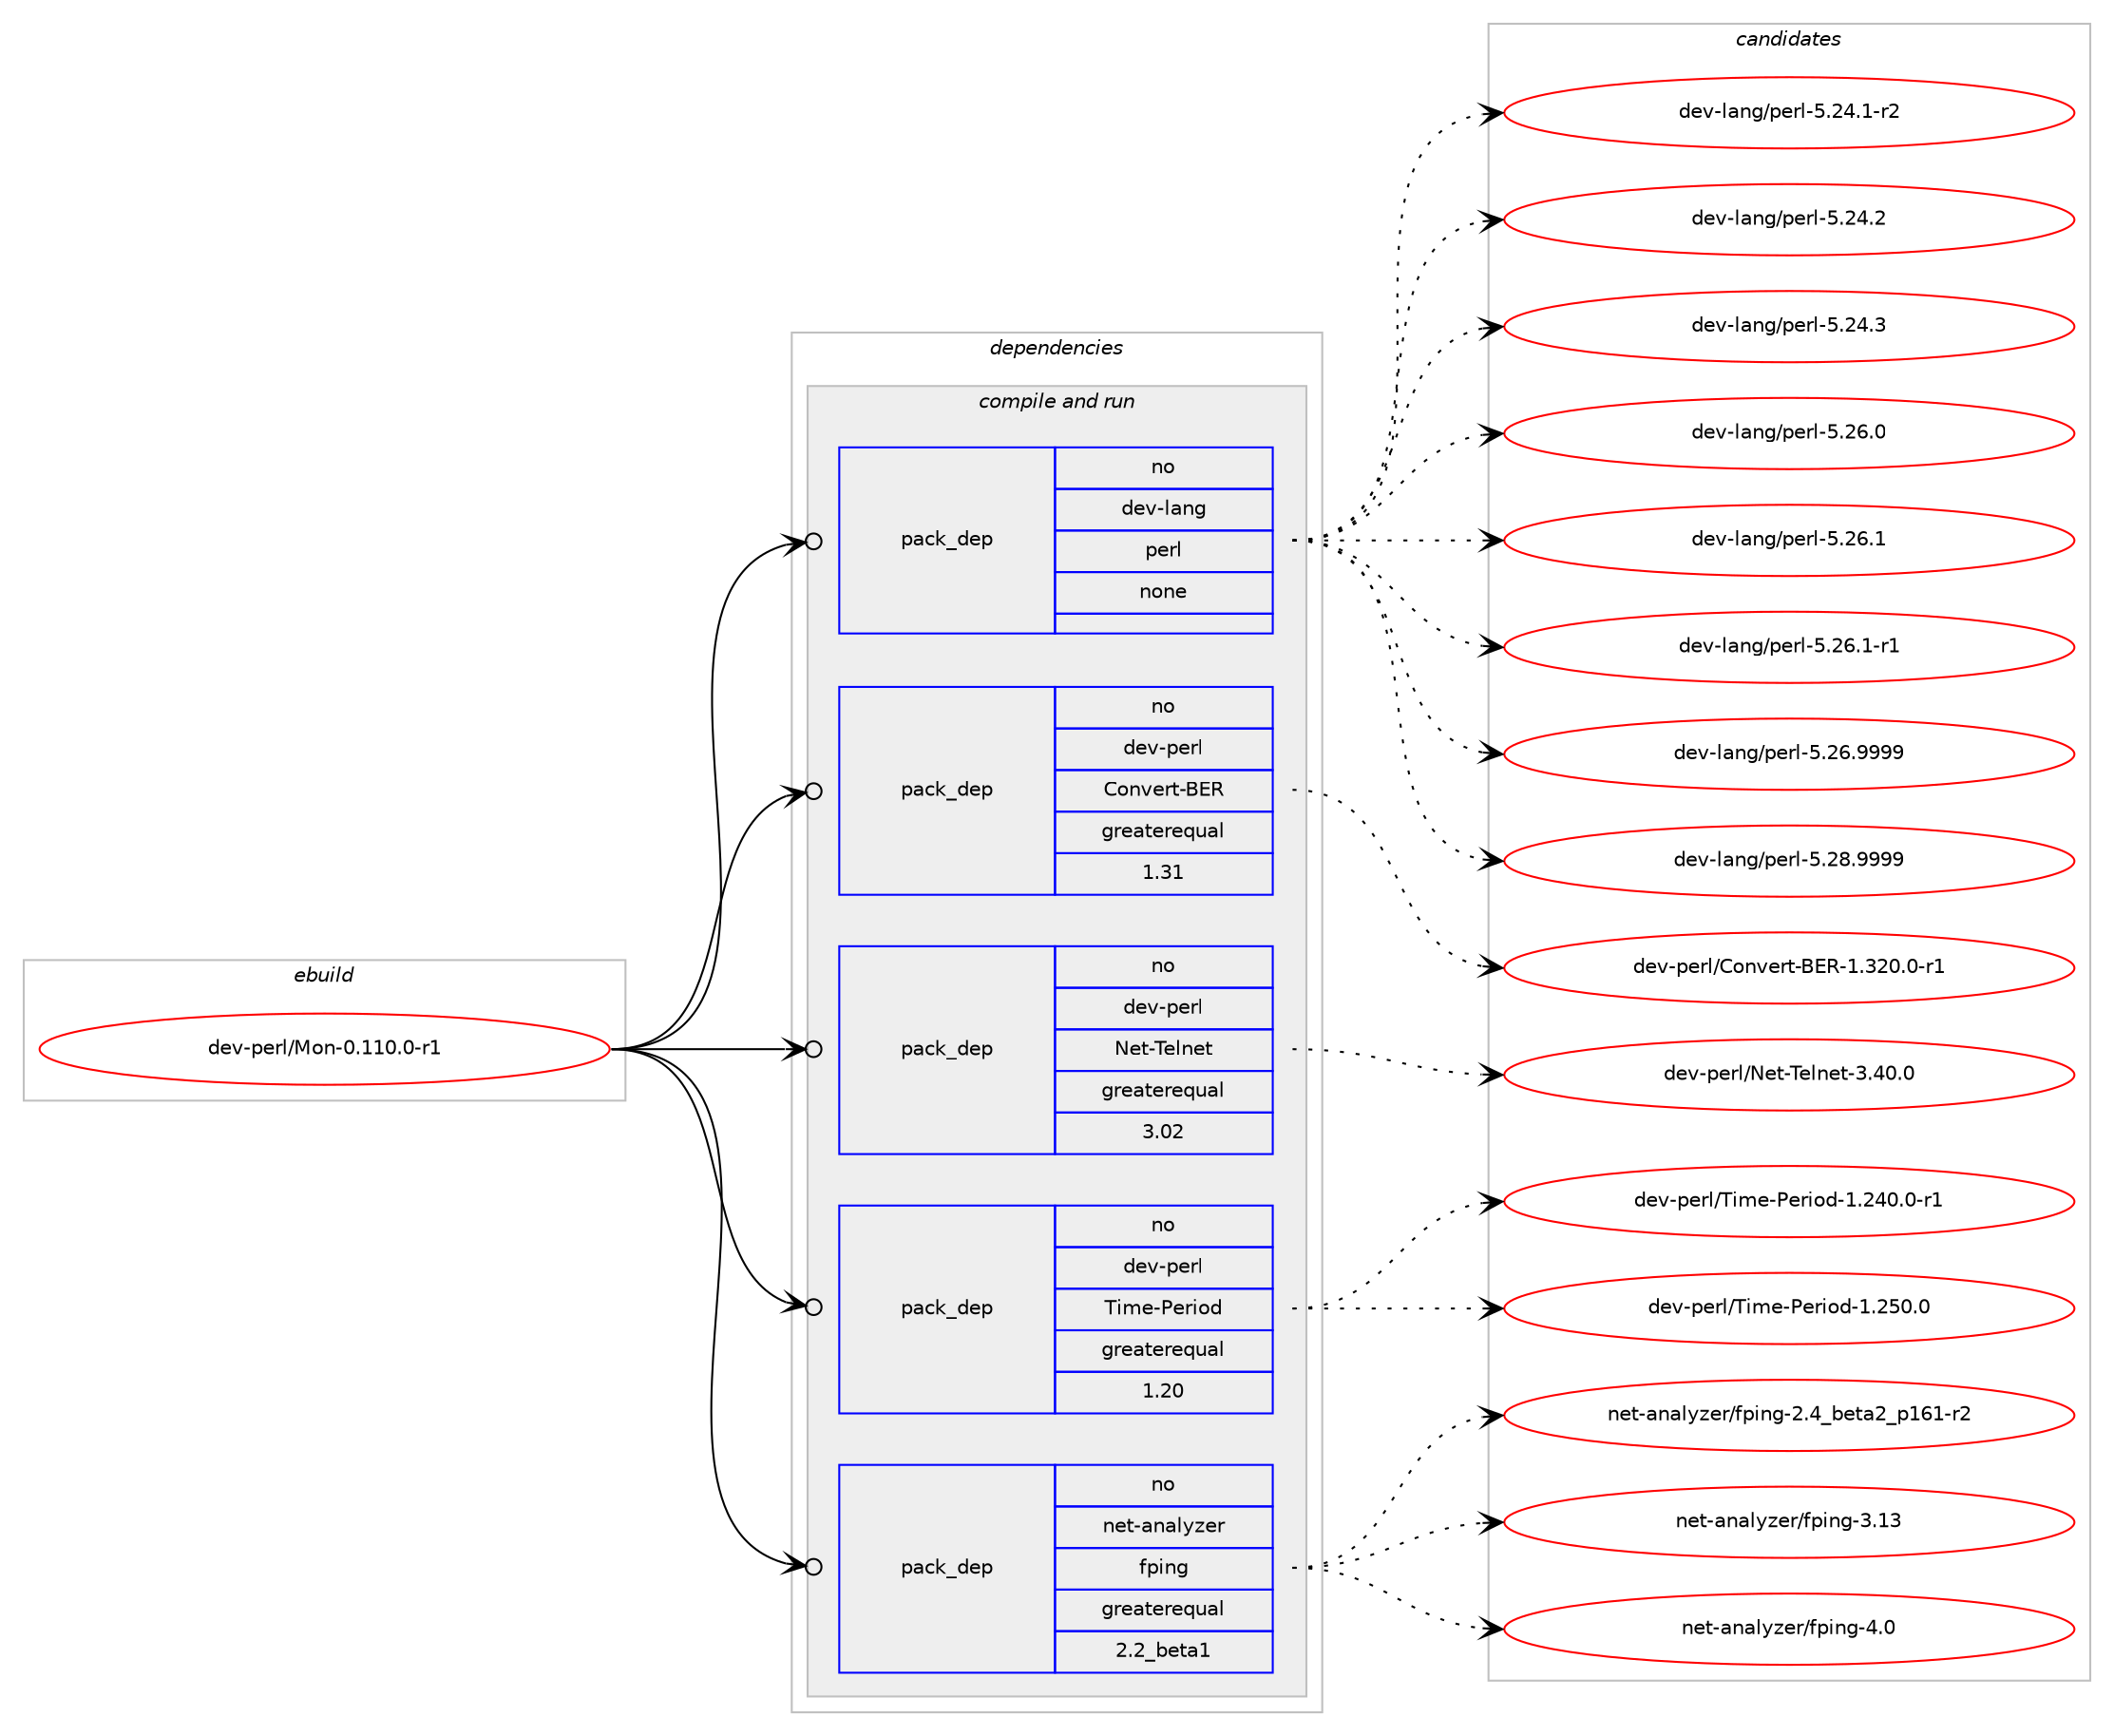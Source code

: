digraph prolog {

# *************
# Graph options
# *************

newrank=true;
concentrate=true;
compound=true;
graph [rankdir=LR,fontname=Helvetica,fontsize=10,ranksep=1.5];#, ranksep=2.5, nodesep=0.2];
edge  [arrowhead=vee];
node  [fontname=Helvetica,fontsize=10];

# **********
# The ebuild
# **********

subgraph cluster_leftcol {
color=gray;
rank=same;
label=<<i>ebuild</i>>;
id [label="dev-perl/Mon-0.110.0-r1", color=red, width=4, href="../dev-perl/Mon-0.110.0-r1.svg"];
}

# ****************
# The dependencies
# ****************

subgraph cluster_midcol {
color=gray;
label=<<i>dependencies</i>>;
subgraph cluster_compile {
fillcolor="#eeeeee";
style=filled;
label=<<i>compile</i>>;
}
subgraph cluster_compileandrun {
fillcolor="#eeeeee";
style=filled;
label=<<i>compile and run</i>>;
subgraph pack103456 {
dependency134814 [label=<<TABLE BORDER="0" CELLBORDER="1" CELLSPACING="0" CELLPADDING="4" WIDTH="220"><TR><TD ROWSPAN="6" CELLPADDING="30">pack_dep</TD></TR><TR><TD WIDTH="110">no</TD></TR><TR><TD>dev-lang</TD></TR><TR><TD>perl</TD></TR><TR><TD>none</TD></TR><TR><TD></TD></TR></TABLE>>, shape=none, color=blue];
}
id:e -> dependency134814:w [weight=20,style="solid",arrowhead="odotvee"];
subgraph pack103457 {
dependency134815 [label=<<TABLE BORDER="0" CELLBORDER="1" CELLSPACING="0" CELLPADDING="4" WIDTH="220"><TR><TD ROWSPAN="6" CELLPADDING="30">pack_dep</TD></TR><TR><TD WIDTH="110">no</TD></TR><TR><TD>dev-perl</TD></TR><TR><TD>Convert-BER</TD></TR><TR><TD>greaterequal</TD></TR><TR><TD>1.31</TD></TR></TABLE>>, shape=none, color=blue];
}
id:e -> dependency134815:w [weight=20,style="solid",arrowhead="odotvee"];
subgraph pack103458 {
dependency134816 [label=<<TABLE BORDER="0" CELLBORDER="1" CELLSPACING="0" CELLPADDING="4" WIDTH="220"><TR><TD ROWSPAN="6" CELLPADDING="30">pack_dep</TD></TR><TR><TD WIDTH="110">no</TD></TR><TR><TD>dev-perl</TD></TR><TR><TD>Net-Telnet</TD></TR><TR><TD>greaterequal</TD></TR><TR><TD>3.02</TD></TR></TABLE>>, shape=none, color=blue];
}
id:e -> dependency134816:w [weight=20,style="solid",arrowhead="odotvee"];
subgraph pack103459 {
dependency134817 [label=<<TABLE BORDER="0" CELLBORDER="1" CELLSPACING="0" CELLPADDING="4" WIDTH="220"><TR><TD ROWSPAN="6" CELLPADDING="30">pack_dep</TD></TR><TR><TD WIDTH="110">no</TD></TR><TR><TD>dev-perl</TD></TR><TR><TD>Time-Period</TD></TR><TR><TD>greaterequal</TD></TR><TR><TD>1.20</TD></TR></TABLE>>, shape=none, color=blue];
}
id:e -> dependency134817:w [weight=20,style="solid",arrowhead="odotvee"];
subgraph pack103460 {
dependency134818 [label=<<TABLE BORDER="0" CELLBORDER="1" CELLSPACING="0" CELLPADDING="4" WIDTH="220"><TR><TD ROWSPAN="6" CELLPADDING="30">pack_dep</TD></TR><TR><TD WIDTH="110">no</TD></TR><TR><TD>net-analyzer</TD></TR><TR><TD>fping</TD></TR><TR><TD>greaterequal</TD></TR><TR><TD>2.2_beta1</TD></TR></TABLE>>, shape=none, color=blue];
}
id:e -> dependency134818:w [weight=20,style="solid",arrowhead="odotvee"];
}
subgraph cluster_run {
fillcolor="#eeeeee";
style=filled;
label=<<i>run</i>>;
}
}

# **************
# The candidates
# **************

subgraph cluster_choices {
rank=same;
color=gray;
label=<<i>candidates</i>>;

subgraph choice103456 {
color=black;
nodesep=1;
choice100101118451089711010347112101114108455346505246494511450 [label="dev-lang/perl-5.24.1-r2", color=red, width=4,href="../dev-lang/perl-5.24.1-r2.svg"];
choice10010111845108971101034711210111410845534650524650 [label="dev-lang/perl-5.24.2", color=red, width=4,href="../dev-lang/perl-5.24.2.svg"];
choice10010111845108971101034711210111410845534650524651 [label="dev-lang/perl-5.24.3", color=red, width=4,href="../dev-lang/perl-5.24.3.svg"];
choice10010111845108971101034711210111410845534650544648 [label="dev-lang/perl-5.26.0", color=red, width=4,href="../dev-lang/perl-5.26.0.svg"];
choice10010111845108971101034711210111410845534650544649 [label="dev-lang/perl-5.26.1", color=red, width=4,href="../dev-lang/perl-5.26.1.svg"];
choice100101118451089711010347112101114108455346505446494511449 [label="dev-lang/perl-5.26.1-r1", color=red, width=4,href="../dev-lang/perl-5.26.1-r1.svg"];
choice10010111845108971101034711210111410845534650544657575757 [label="dev-lang/perl-5.26.9999", color=red, width=4,href="../dev-lang/perl-5.26.9999.svg"];
choice10010111845108971101034711210111410845534650564657575757 [label="dev-lang/perl-5.28.9999", color=red, width=4,href="../dev-lang/perl-5.28.9999.svg"];
dependency134814:e -> choice100101118451089711010347112101114108455346505246494511450:w [style=dotted,weight="100"];
dependency134814:e -> choice10010111845108971101034711210111410845534650524650:w [style=dotted,weight="100"];
dependency134814:e -> choice10010111845108971101034711210111410845534650524651:w [style=dotted,weight="100"];
dependency134814:e -> choice10010111845108971101034711210111410845534650544648:w [style=dotted,weight="100"];
dependency134814:e -> choice10010111845108971101034711210111410845534650544649:w [style=dotted,weight="100"];
dependency134814:e -> choice100101118451089711010347112101114108455346505446494511449:w [style=dotted,weight="100"];
dependency134814:e -> choice10010111845108971101034711210111410845534650544657575757:w [style=dotted,weight="100"];
dependency134814:e -> choice10010111845108971101034711210111410845534650564657575757:w [style=dotted,weight="100"];
}
subgraph choice103457 {
color=black;
nodesep=1;
choice1001011184511210111410847671111101181011141164566698245494651504846484511449 [label="dev-perl/Convert-BER-1.320.0-r1", color=red, width=4,href="../dev-perl/Convert-BER-1.320.0-r1.svg"];
dependency134815:e -> choice1001011184511210111410847671111101181011141164566698245494651504846484511449:w [style=dotted,weight="100"];
}
subgraph choice103458 {
color=black;
nodesep=1;
choice100101118451121011141084778101116458410110811010111645514652484648 [label="dev-perl/Net-Telnet-3.40.0", color=red, width=4,href="../dev-perl/Net-Telnet-3.40.0.svg"];
dependency134816:e -> choice100101118451121011141084778101116458410110811010111645514652484648:w [style=dotted,weight="100"];
}
subgraph choice103459 {
color=black;
nodesep=1;
choice100101118451121011141084784105109101458010111410511110045494650524846484511449 [label="dev-perl/Time-Period-1.240.0-r1", color=red, width=4,href="../dev-perl/Time-Period-1.240.0-r1.svg"];
choice10010111845112101114108478410510910145801011141051111004549465053484648 [label="dev-perl/Time-Period-1.250.0", color=red, width=4,href="../dev-perl/Time-Period-1.250.0.svg"];
dependency134817:e -> choice100101118451121011141084784105109101458010111410511110045494650524846484511449:w [style=dotted,weight="100"];
dependency134817:e -> choice10010111845112101114108478410510910145801011141051111004549465053484648:w [style=dotted,weight="100"];
}
subgraph choice103460 {
color=black;
nodesep=1;
choice110101116459711097108121122101114471021121051101034550465295981011169750951124954494511450 [label="net-analyzer/fping-2.4_beta2_p161-r2", color=red, width=4,href="../net-analyzer/fping-2.4_beta2_p161-r2.svg"];
choice110101116459711097108121122101114471021121051101034551464951 [label="net-analyzer/fping-3.13", color=red, width=4,href="../net-analyzer/fping-3.13.svg"];
choice1101011164597110971081211221011144710211210511010345524648 [label="net-analyzer/fping-4.0", color=red, width=4,href="../net-analyzer/fping-4.0.svg"];
dependency134818:e -> choice110101116459711097108121122101114471021121051101034550465295981011169750951124954494511450:w [style=dotted,weight="100"];
dependency134818:e -> choice110101116459711097108121122101114471021121051101034551464951:w [style=dotted,weight="100"];
dependency134818:e -> choice1101011164597110971081211221011144710211210511010345524648:w [style=dotted,weight="100"];
}
}

}
